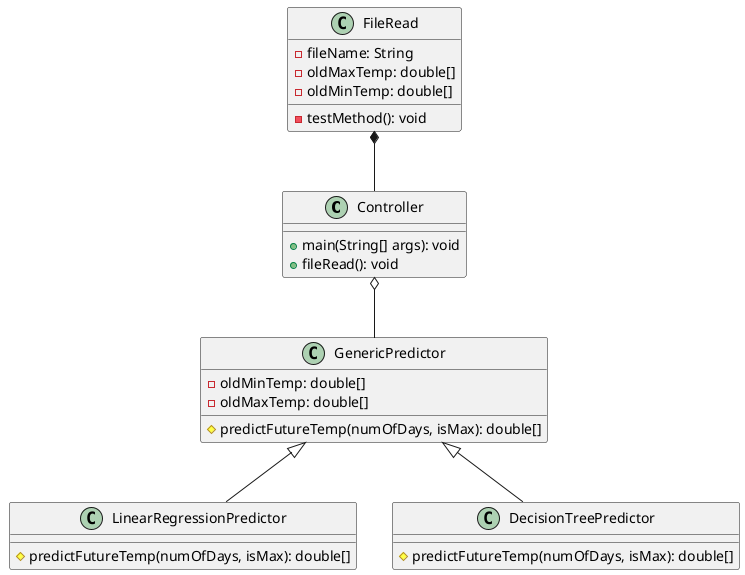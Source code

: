 @startuml "Prediction Model"

class Controller {
    +main(String[] args): void
    +fileRead(): void
}

class GenericPredictor {
    -oldMinTemp: double[]
    -oldMaxTemp: double[]
    #predictFutureTemp(numOfDays, isMax): double[]
}

class LinearRegressionPredictor extends GenericPredictor {
    #predictFutureTemp(numOfDays, isMax): double[]
}

class DecisionTreePredictor extends GenericPredictor {
    #predictFutureTemp(numOfDays, isMax): double[]
}

class FileRead {
    -fileName: String
    -oldMaxTemp: double[]
    -oldMinTemp: double[]
    -testMethod(): void
}

FileRead *-- Controller
Controller o-- GenericPredictor

@enduml